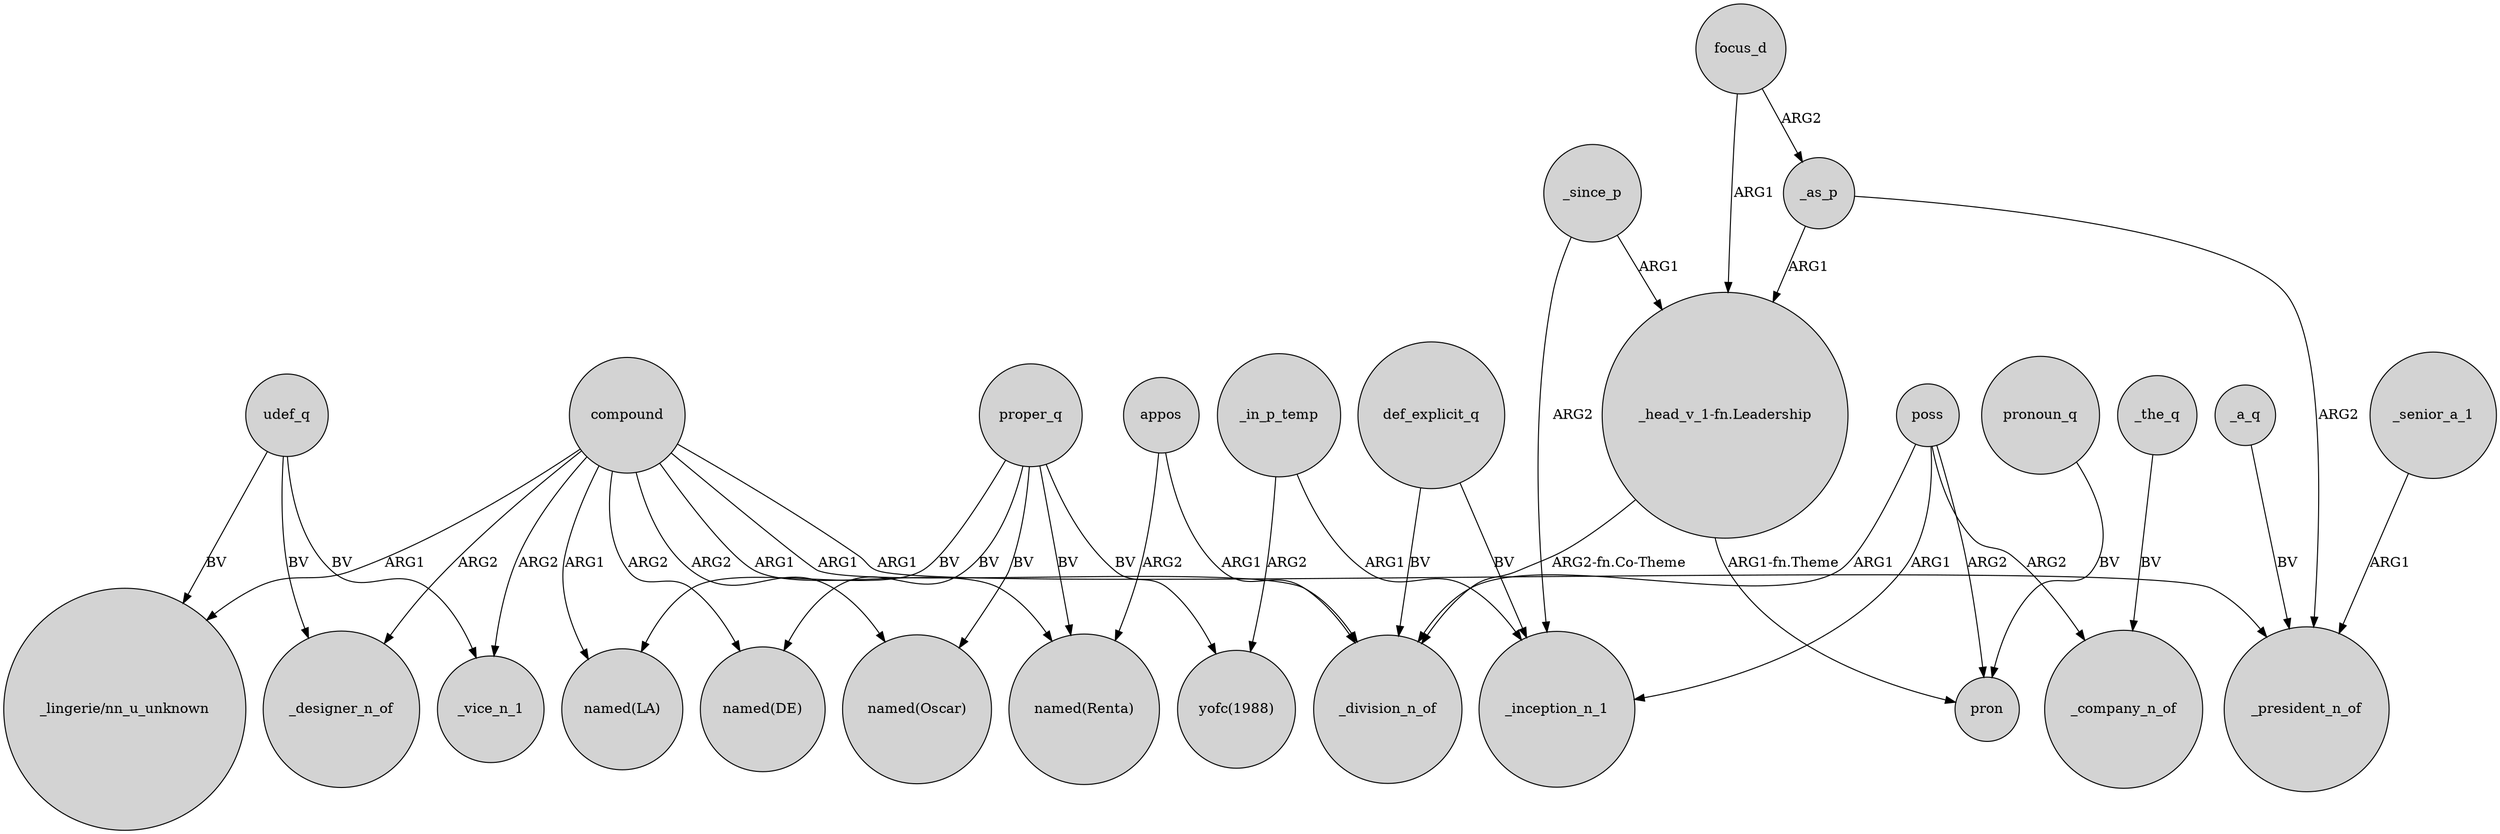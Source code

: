 digraph {
	node [shape=circle style=filled]
	udef_q -> "_lingerie/nn_u_unknown" [label=BV]
	compound -> _vice_n_1 [label=ARG2]
	"_head_v_1-fn.Leadership" -> pron [label="ARG1-fn.Theme"]
	_since_p -> _inception_n_1 [label=ARG2]
	proper_q -> "named(LA)" [label=BV]
	poss -> pron [label=ARG2]
	focus_d -> _as_p [label=ARG2]
	poss -> _division_n_of [label=ARG1]
	_senior_a_1 -> _president_n_of [label=ARG1]
	focus_d -> "_head_v_1-fn.Leadership" [label=ARG1]
	compound -> "_lingerie/nn_u_unknown" [label=ARG1]
	udef_q -> _vice_n_1 [label=BV]
	_as_p -> _president_n_of [label=ARG2]
	_the_q -> _company_n_of [label=BV]
	compound -> _designer_n_of [label=ARG2]
	compound -> "named(Renta)" [label=ARG1]
	compound -> "named(DE)" [label=ARG2]
	_since_p -> "_head_v_1-fn.Leadership" [label=ARG1]
	def_explicit_q -> _division_n_of [label=BV]
	pronoun_q -> pron [label=BV]
	_in_p_temp -> _inception_n_1 [label=ARG1]
	def_explicit_q -> _inception_n_1 [label=BV]
	udef_q -> _designer_n_of [label=BV]
	compound -> "named(Oscar)" [label=ARG2]
	"_head_v_1-fn.Leadership" -> _division_n_of [label="ARG2-fn.Co-Theme"]
	compound -> _president_n_of [label=ARG1]
	proper_q -> "named(DE)" [label=BV]
	proper_q -> "yofc(1988)" [label=BV]
	proper_q -> "named(Oscar)" [label=BV]
	appos -> _division_n_of [label=ARG1]
	_a_q -> _president_n_of [label=BV]
	appos -> "named(Renta)" [label=ARG2]
	poss -> _inception_n_1 [label=ARG1]
	proper_q -> "named(Renta)" [label=BV]
	poss -> _company_n_of [label=ARG2]
	_as_p -> "_head_v_1-fn.Leadership" [label=ARG1]
	compound -> "named(LA)" [label=ARG1]
	compound -> _division_n_of [label=ARG1]
	_in_p_temp -> "yofc(1988)" [label=ARG2]
}
